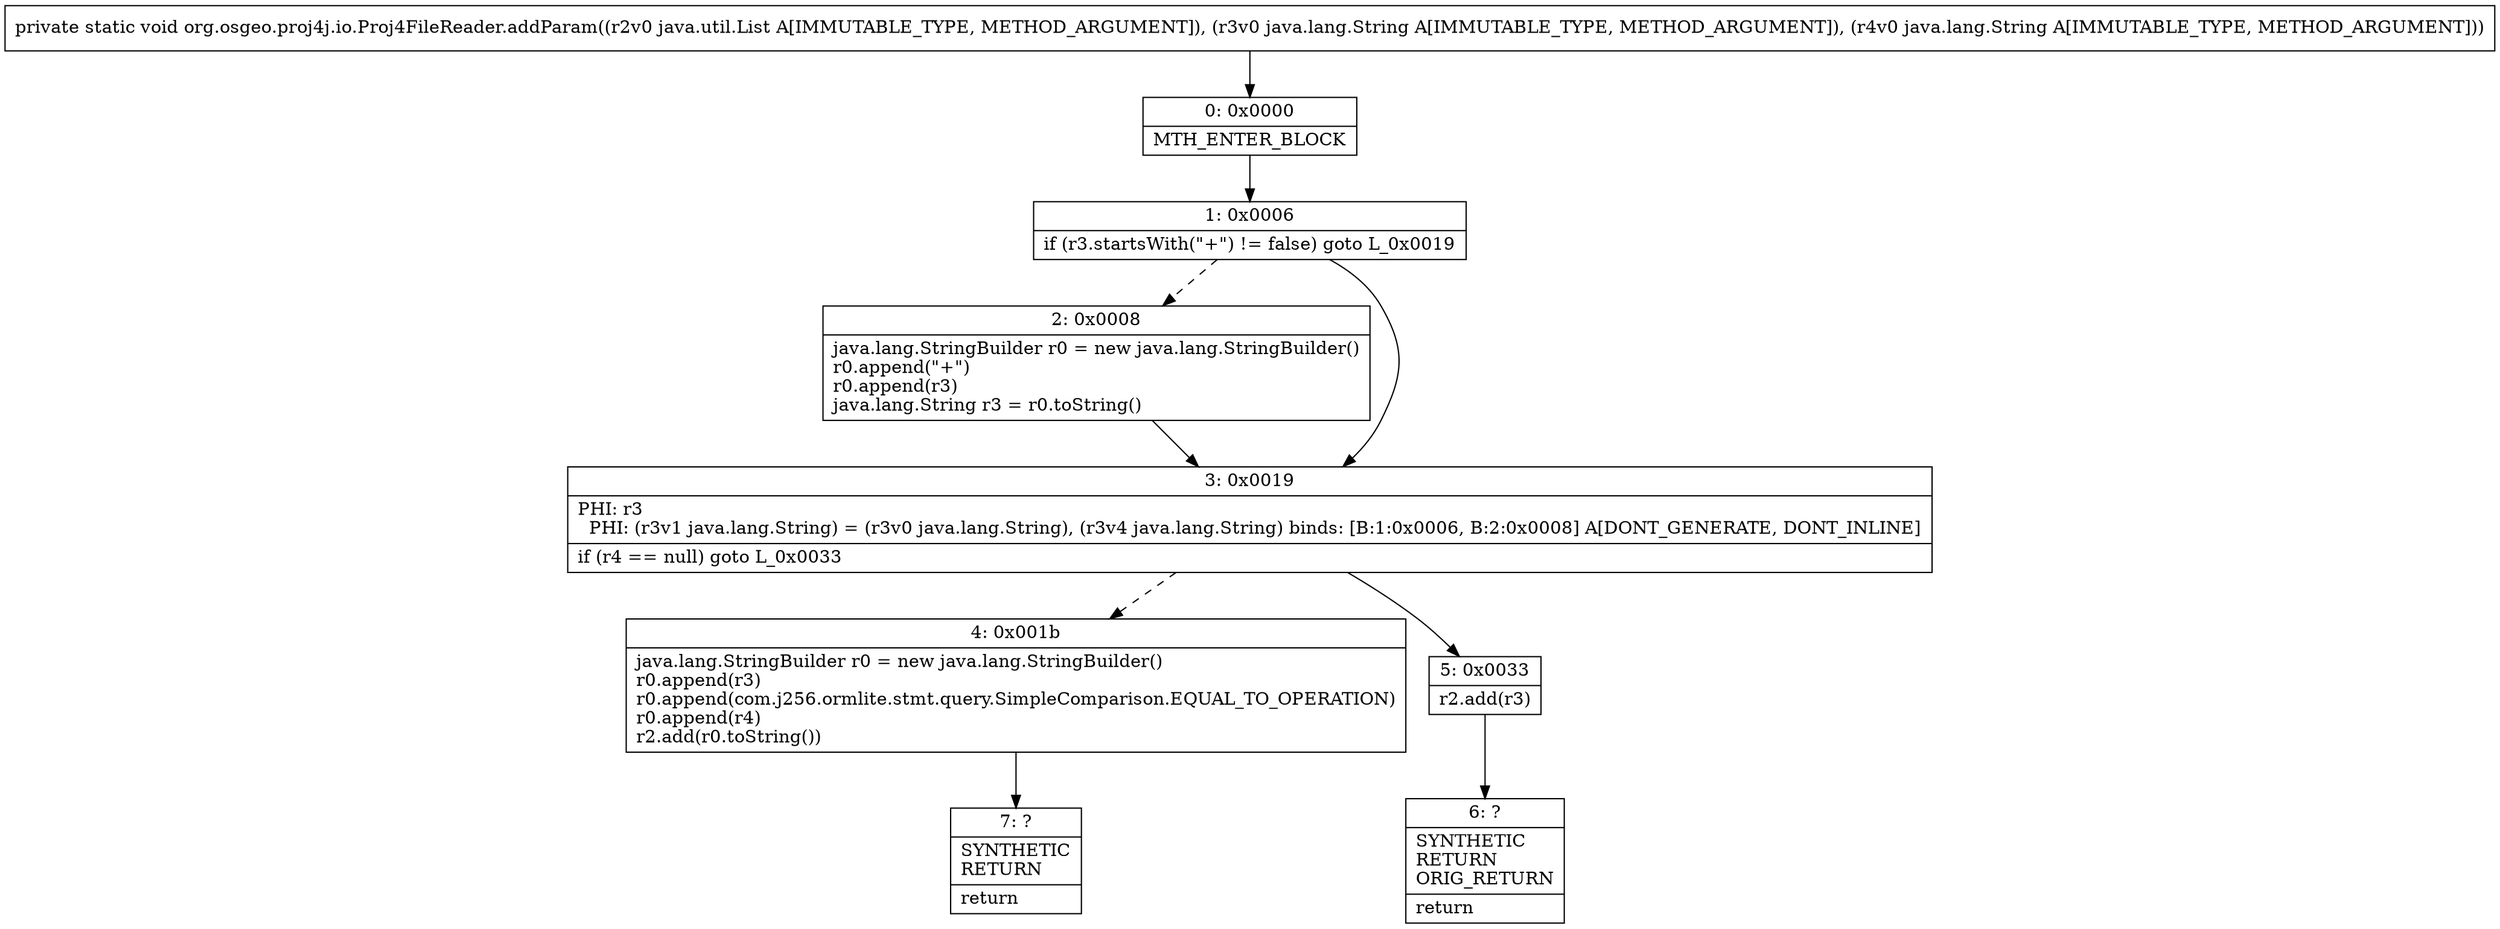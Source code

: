 digraph "CFG fororg.osgeo.proj4j.io.Proj4FileReader.addParam(Ljava\/util\/List;Ljava\/lang\/String;Ljava\/lang\/String;)V" {
Node_0 [shape=record,label="{0\:\ 0x0000|MTH_ENTER_BLOCK\l}"];
Node_1 [shape=record,label="{1\:\ 0x0006|if (r3.startsWith(\"+\") != false) goto L_0x0019\l}"];
Node_2 [shape=record,label="{2\:\ 0x0008|java.lang.StringBuilder r0 = new java.lang.StringBuilder()\lr0.append(\"+\")\lr0.append(r3)\ljava.lang.String r3 = r0.toString()\l}"];
Node_3 [shape=record,label="{3\:\ 0x0019|PHI: r3 \l  PHI: (r3v1 java.lang.String) = (r3v0 java.lang.String), (r3v4 java.lang.String) binds: [B:1:0x0006, B:2:0x0008] A[DONT_GENERATE, DONT_INLINE]\l|if (r4 == null) goto L_0x0033\l}"];
Node_4 [shape=record,label="{4\:\ 0x001b|java.lang.StringBuilder r0 = new java.lang.StringBuilder()\lr0.append(r3)\lr0.append(com.j256.ormlite.stmt.query.SimpleComparison.EQUAL_TO_OPERATION)\lr0.append(r4)\lr2.add(r0.toString())\l}"];
Node_5 [shape=record,label="{5\:\ 0x0033|r2.add(r3)\l}"];
Node_6 [shape=record,label="{6\:\ ?|SYNTHETIC\lRETURN\lORIG_RETURN\l|return\l}"];
Node_7 [shape=record,label="{7\:\ ?|SYNTHETIC\lRETURN\l|return\l}"];
MethodNode[shape=record,label="{private static void org.osgeo.proj4j.io.Proj4FileReader.addParam((r2v0 java.util.List A[IMMUTABLE_TYPE, METHOD_ARGUMENT]), (r3v0 java.lang.String A[IMMUTABLE_TYPE, METHOD_ARGUMENT]), (r4v0 java.lang.String A[IMMUTABLE_TYPE, METHOD_ARGUMENT])) }"];
MethodNode -> Node_0;
Node_0 -> Node_1;
Node_1 -> Node_2[style=dashed];
Node_1 -> Node_3;
Node_2 -> Node_3;
Node_3 -> Node_4[style=dashed];
Node_3 -> Node_5;
Node_4 -> Node_7;
Node_5 -> Node_6;
}

